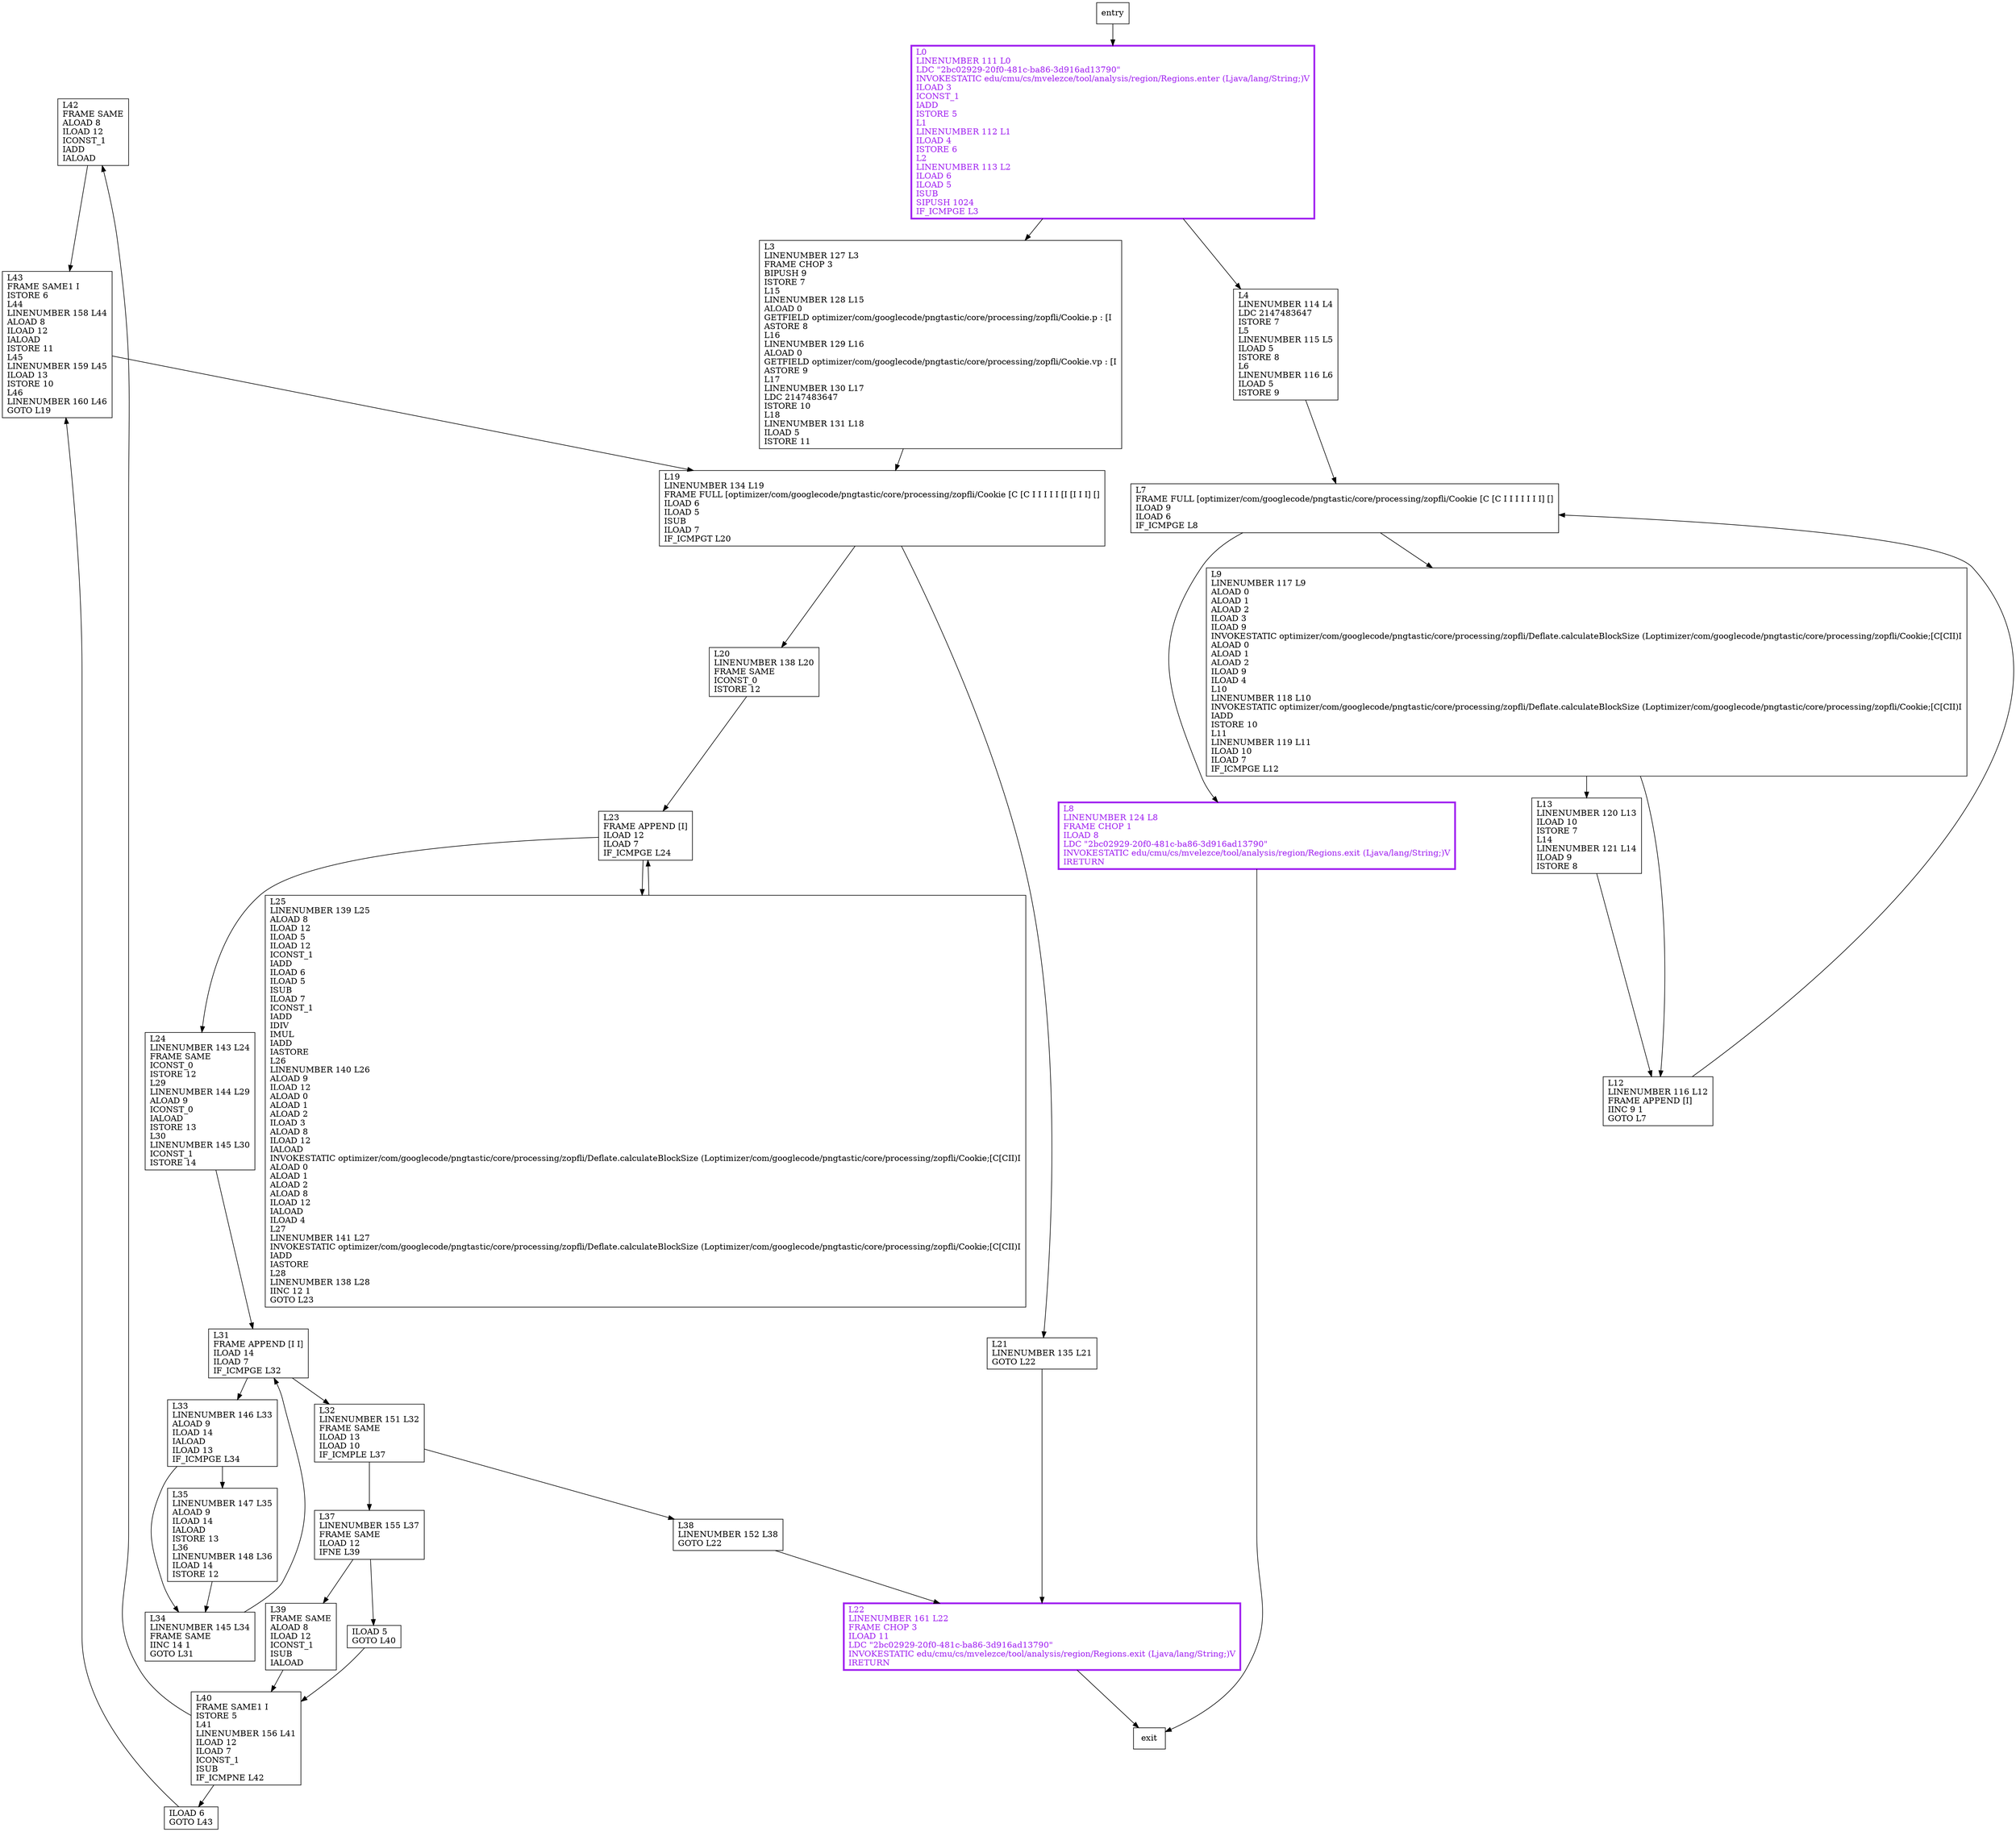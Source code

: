 digraph findMinimum {
node [shape=record];
332244937 [label="L42\lFRAME SAME\lALOAD 8\lILOAD 12\lICONST_1\lIADD\lIALOAD\l"];
23053378 [label="L7\lFRAME FULL [optimizer/com/googlecode/pngtastic/core/processing/zopfli/Cookie [C [C I I I I I I I] []\lILOAD 9\lILOAD 6\lIF_ICMPGE L8\l"];
1112940474 [label="L35\lLINENUMBER 147 L35\lALOAD 9\lILOAD 14\lIALOAD\lISTORE 13\lL36\lLINENUMBER 148 L36\lILOAD 14\lISTORE 12\l"];
346377974 [label="L0\lLINENUMBER 111 L0\lLDC \"2bc02929-20f0-481c-ba86-3d916ad13790\"\lINVOKESTATIC edu/cmu/cs/mvelezce/tool/analysis/region/Regions.enter (Ljava/lang/String;)V\lILOAD 3\lICONST_1\lIADD\lISTORE 5\lL1\lLINENUMBER 112 L1\lILOAD 4\lISTORE 6\lL2\lLINENUMBER 113 L2\lILOAD 6\lILOAD 5\lISUB\lSIPUSH 1024\lIF_ICMPGE L3\l"];
141015648 [label="L4\lLINENUMBER 114 L4\lLDC 2147483647\lISTORE 7\lL5\lLINENUMBER 115 L5\lILOAD 5\lISTORE 8\lL6\lLINENUMBER 116 L6\lILOAD 5\lISTORE 9\l"];
1164622694 [label="L21\lLINENUMBER 135 L21\lGOTO L22\l"];
989440614 [label="L43\lFRAME SAME1 I\lISTORE 6\lL44\lLINENUMBER 158 L44\lALOAD 8\lILOAD 12\lIALOAD\lISTORE 11\lL45\lLINENUMBER 159 L45\lILOAD 13\lISTORE 10\lL46\lLINENUMBER 160 L46\lGOTO L19\l"];
1499418021 [label="L31\lFRAME APPEND [I I]\lILOAD 14\lILOAD 7\lIF_ICMPGE L32\l"];
1437983537 [label="L12\lLINENUMBER 116 L12\lFRAME APPEND [I]\lIINC 9 1\lGOTO L7\l"];
834562889 [label="L23\lFRAME APPEND [I]\lILOAD 12\lILOAD 7\lIF_ICMPGE L24\l"];
1997625595 [label="L19\lLINENUMBER 134 L19\lFRAME FULL [optimizer/com/googlecode/pngtastic/core/processing/zopfli/Cookie [C [C I I I I I [I [I I I] []\lILOAD 6\lILOAD 5\lISUB\lILOAD 7\lIF_ICMPGT L20\l"];
1536728519 [label="L33\lLINENUMBER 146 L33\lALOAD 9\lILOAD 14\lIALOAD\lILOAD 13\lIF_ICMPGE L34\l"];
298724898 [label="ILOAD 5\lGOTO L40\l"];
1060928475 [label="L20\lLINENUMBER 138 L20\lFRAME SAME\lICONST_0\lISTORE 12\l"];
1186371052 [label="L37\lLINENUMBER 155 L37\lFRAME SAME\lILOAD 12\lIFNE L39\l"];
7395550 [label="L34\lLINENUMBER 145 L34\lFRAME SAME\lIINC 14 1\lGOTO L31\l"];
2107706203 [label="L24\lLINENUMBER 143 L24\lFRAME SAME\lICONST_0\lISTORE 12\lL29\lLINENUMBER 144 L29\lALOAD 9\lICONST_0\lIALOAD\lISTORE 13\lL30\lLINENUMBER 145 L30\lICONST_1\lISTORE 14\l"];
1699443392 [label="L9\lLINENUMBER 117 L9\lALOAD 0\lALOAD 1\lALOAD 2\lILOAD 3\lILOAD 9\lINVOKESTATIC optimizer/com/googlecode/pngtastic/core/processing/zopfli/Deflate.calculateBlockSize (Loptimizer/com/googlecode/pngtastic/core/processing/zopfli/Cookie;[C[CII)I\lALOAD 0\lALOAD 1\lALOAD 2\lILOAD 9\lILOAD 4\lL10\lLINENUMBER 118 L10\lINVOKESTATIC optimizer/com/googlecode/pngtastic/core/processing/zopfli/Deflate.calculateBlockSize (Loptimizer/com/googlecode/pngtastic/core/processing/zopfli/Cookie;[C[CII)I\lIADD\lISTORE 10\lL11\lLINENUMBER 119 L11\lILOAD 10\lILOAD 7\lIF_ICMPGE L12\l"];
1520836654 [label="ILOAD 6\lGOTO L43\l"];
44278425 [label="L22\lLINENUMBER 161 L22\lFRAME CHOP 3\lILOAD 11\lLDC \"2bc02929-20f0-481c-ba86-3d916ad13790\"\lINVOKESTATIC edu/cmu/cs/mvelezce/tool/analysis/region/Regions.exit (Ljava/lang/String;)V\lIRETURN\l"];
564086167 [label="L25\lLINENUMBER 139 L25\lALOAD 8\lILOAD 12\lILOAD 5\lILOAD 12\lICONST_1\lIADD\lILOAD 6\lILOAD 5\lISUB\lILOAD 7\lICONST_1\lIADD\lIDIV\lIMUL\lIADD\lIASTORE\lL26\lLINENUMBER 140 L26\lALOAD 9\lILOAD 12\lALOAD 0\lALOAD 1\lALOAD 2\lILOAD 3\lALOAD 8\lILOAD 12\lIALOAD\lINVOKESTATIC optimizer/com/googlecode/pngtastic/core/processing/zopfli/Deflate.calculateBlockSize (Loptimizer/com/googlecode/pngtastic/core/processing/zopfli/Cookie;[C[CII)I\lALOAD 0\lALOAD 1\lALOAD 2\lALOAD 8\lILOAD 12\lIALOAD\lILOAD 4\lL27\lLINENUMBER 141 L27\lINVOKESTATIC optimizer/com/googlecode/pngtastic/core/processing/zopfli/Deflate.calculateBlockSize (Loptimizer/com/googlecode/pngtastic/core/processing/zopfli/Cookie;[C[CII)I\lIADD\lIASTORE\lL28\lLINENUMBER 138 L28\lIINC 12 1\lGOTO L23\l"];
1082528716 [label="L38\lLINENUMBER 152 L38\lGOTO L22\l"];
1614079837 [label="L13\lLINENUMBER 120 L13\lILOAD 10\lISTORE 7\lL14\lLINENUMBER 121 L14\lILOAD 9\lISTORE 8\l"];
773238925 [label="L32\lLINENUMBER 151 L32\lFRAME SAME\lILOAD 13\lILOAD 10\lIF_ICMPLE L37\l"];
1671811074 [label="L40\lFRAME SAME1 I\lISTORE 5\lL41\lLINENUMBER 156 L41\lILOAD 12\lILOAD 7\lICONST_1\lISUB\lIF_ICMPNE L42\l"];
1537689020 [label="L8\lLINENUMBER 124 L8\lFRAME CHOP 1\lILOAD 8\lLDC \"2bc02929-20f0-481c-ba86-3d916ad13790\"\lINVOKESTATIC edu/cmu/cs/mvelezce/tool/analysis/region/Regions.exit (Ljava/lang/String;)V\lIRETURN\l"];
546446235 [label="L3\lLINENUMBER 127 L3\lFRAME CHOP 3\lBIPUSH 9\lISTORE 7\lL15\lLINENUMBER 128 L15\lALOAD 0\lGETFIELD optimizer/com/googlecode/pngtastic/core/processing/zopfli/Cookie.p : [I\lASTORE 8\lL16\lLINENUMBER 129 L16\lALOAD 0\lGETFIELD optimizer/com/googlecode/pngtastic/core/processing/zopfli/Cookie.vp : [I\lASTORE 9\lL17\lLINENUMBER 130 L17\lLDC 2147483647\lISTORE 10\lL18\lLINENUMBER 131 L18\lILOAD 5\lISTORE 11\l"];
845119401 [label="L39\lFRAME SAME\lALOAD 8\lILOAD 12\lICONST_1\lISUB\lIALOAD\l"];
entry;
exit;
332244937 -> 989440614;
23053378 -> 1699443392;
23053378 -> 1537689020;
1112940474 -> 7395550;
346377974 -> 546446235;
346377974 -> 141015648;
141015648 -> 23053378;
1164622694 -> 44278425;
989440614 -> 1997625595;
1499418021 -> 773238925;
1499418021 -> 1536728519;
1437983537 -> 23053378;
834562889 -> 564086167;
834562889 -> 2107706203;
1997625595 -> 1164622694;
1997625595 -> 1060928475;
1536728519 -> 7395550;
1536728519 -> 1112940474;
298724898 -> 1671811074;
1060928475 -> 834562889;
1186371052 -> 298724898;
1186371052 -> 845119401;
7395550 -> 1499418021;
2107706203 -> 1499418021;
1699443392 -> 1614079837;
1699443392 -> 1437983537;
1520836654 -> 989440614;
44278425 -> exit;
entry -> 346377974;
564086167 -> 834562889;
1082528716 -> 44278425;
1614079837 -> 1437983537;
773238925 -> 1186371052;
773238925 -> 1082528716;
1671811074 -> 332244937;
1671811074 -> 1520836654;
1537689020 -> exit;
546446235 -> 1997625595;
845119401 -> 1671811074;
44278425[fontcolor="purple", penwidth=3, color="purple"];
1537689020[fontcolor="purple", penwidth=3, color="purple"];
346377974[fontcolor="purple", penwidth=3, color="purple"];
}
